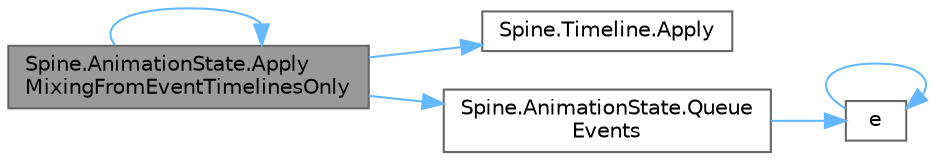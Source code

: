 digraph "Spine.AnimationState.ApplyMixingFromEventTimelinesOnly"
{
 // LATEX_PDF_SIZE
  bgcolor="transparent";
  edge [fontname=Helvetica,fontsize=10,labelfontname=Helvetica,labelfontsize=10];
  node [fontname=Helvetica,fontsize=10,shape=box,height=0.2,width=0.4];
  rankdir="LR";
  Node1 [id="Node000001",label="Spine.AnimationState.Apply\lMixingFromEventTimelinesOnly",height=0.2,width=0.4,color="gray40", fillcolor="grey60", style="filled", fontcolor="black",tooltip="Version of ApplyMixingFrom only applying and updating time at EventTimelines for lightweight off-scre..."];
  Node1 -> Node2 [id="edge1_Node000001_Node000002",color="steelblue1",style="solid",tooltip=" "];
  Node2 [id="Node000002",label="Spine.Timeline.Apply",height=0.2,width=0.4,color="grey40", fillcolor="white", style="filled",URL="$class_spine_1_1_timeline.html#ac69d4f351c6bc3b79b1052323bd4201a",tooltip="Applies this timeline to the skeleton."];
  Node1 -> Node1 [id="edge2_Node000001_Node000001",color="steelblue1",style="solid",tooltip=" "];
  Node1 -> Node3 [id="edge3_Node000001_Node000003",color="steelblue1",style="solid",tooltip=" "];
  Node3 [id="Node000003",label="Spine.AnimationState.Queue\lEvents",height=0.2,width=0.4,color="grey40", fillcolor="white", style="filled",URL="$class_spine_1_1_animation_state.html#ad42f8c928475d33c2309058cbd3397dd",tooltip=" "];
  Node3 -> Node4 [id="edge4_Node000003_Node000004",color="steelblue1",style="solid",tooltip=" "];
  Node4 [id="Node000004",label="e",height=0.2,width=0.4,color="grey40", fillcolor="white", style="filled",URL="$_cwise__array__power__array_8cpp.html#a9cb86ff854760bf91a154f2724a9101d",tooltip=" "];
  Node4 -> Node4 [id="edge5_Node000004_Node000004",color="steelblue1",style="solid",tooltip=" "];
}

